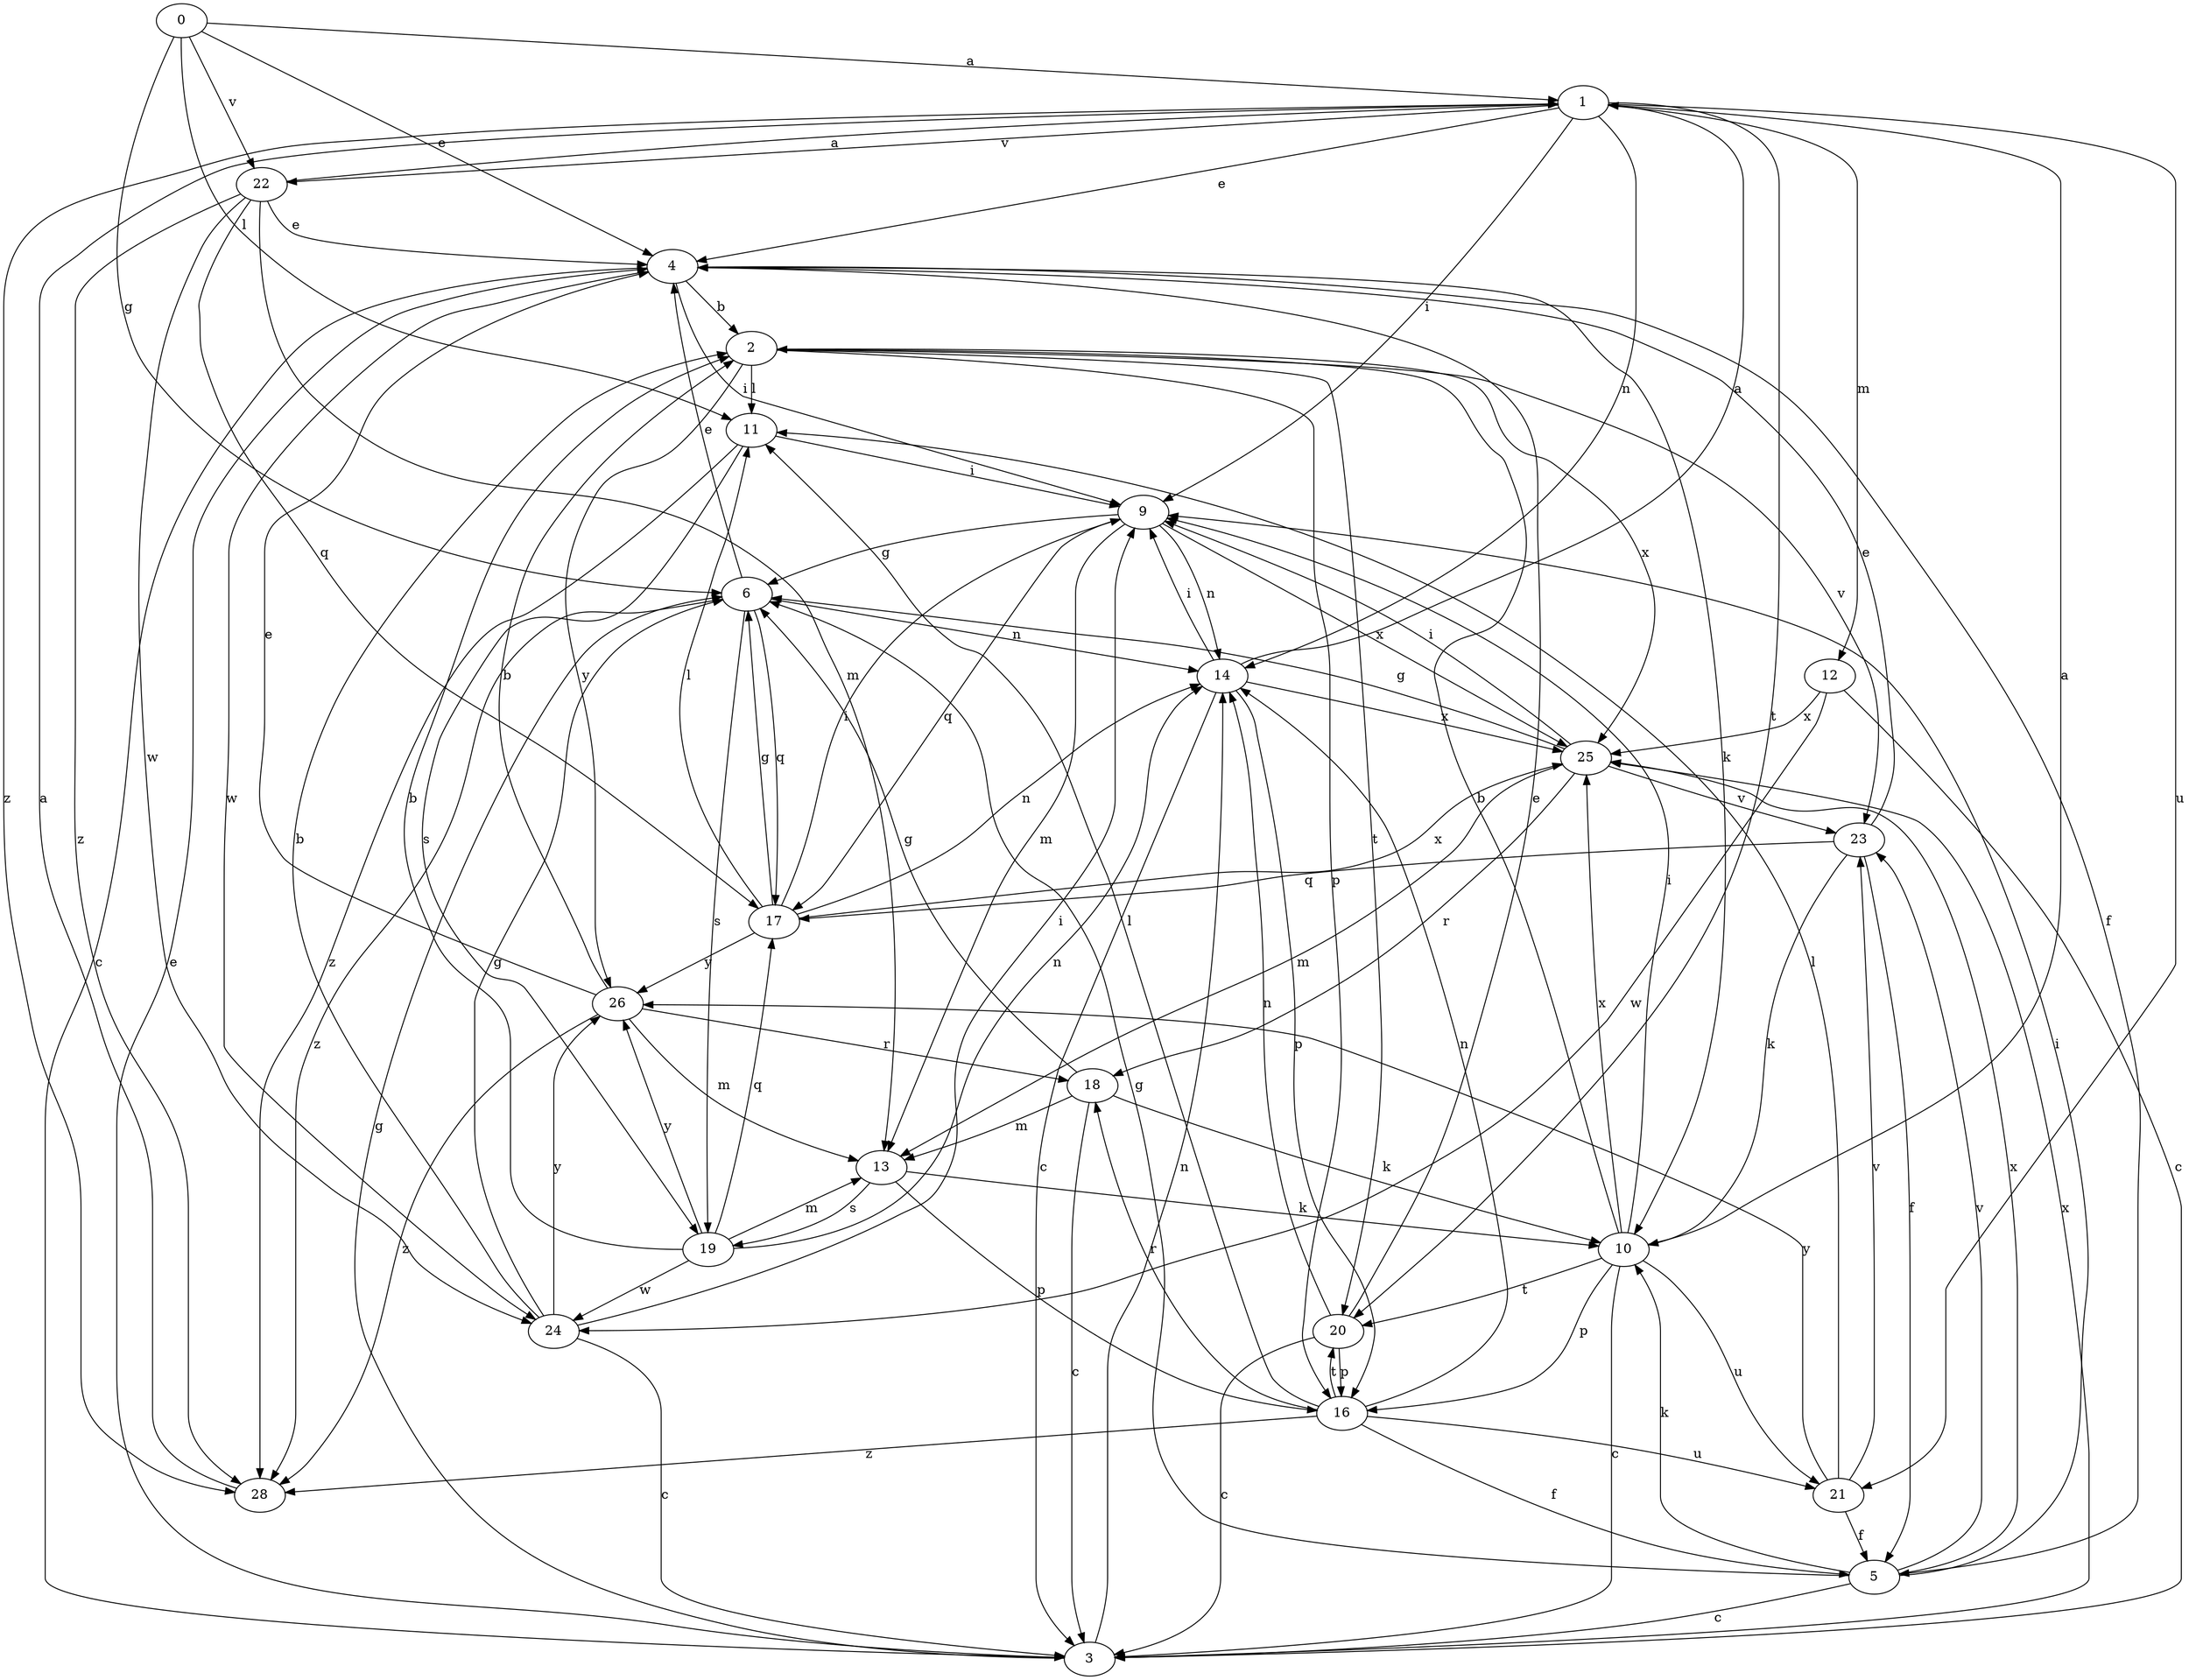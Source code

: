 strict digraph  {
0;
1;
2;
3;
4;
5;
6;
9;
10;
11;
12;
13;
14;
16;
17;
18;
19;
20;
21;
22;
23;
24;
25;
26;
28;
0 -> 1  [label=a];
0 -> 4  [label=e];
0 -> 6  [label=g];
0 -> 11  [label=l];
0 -> 22  [label=v];
1 -> 4  [label=e];
1 -> 9  [label=i];
1 -> 12  [label=m];
1 -> 14  [label=n];
1 -> 20  [label=t];
1 -> 21  [label=u];
1 -> 22  [label=v];
1 -> 28  [label=z];
2 -> 11  [label=l];
2 -> 16  [label=p];
2 -> 20  [label=t];
2 -> 23  [label=v];
2 -> 25  [label=x];
2 -> 26  [label=y];
3 -> 4  [label=e];
3 -> 6  [label=g];
3 -> 14  [label=n];
3 -> 25  [label=x];
4 -> 2  [label=b];
4 -> 3  [label=c];
4 -> 5  [label=f];
4 -> 9  [label=i];
4 -> 10  [label=k];
4 -> 24  [label=w];
5 -> 3  [label=c];
5 -> 6  [label=g];
5 -> 9  [label=i];
5 -> 10  [label=k];
5 -> 23  [label=v];
5 -> 25  [label=x];
6 -> 4  [label=e];
6 -> 14  [label=n];
6 -> 17  [label=q];
6 -> 19  [label=s];
6 -> 28  [label=z];
9 -> 6  [label=g];
9 -> 13  [label=m];
9 -> 14  [label=n];
9 -> 17  [label=q];
9 -> 25  [label=x];
10 -> 1  [label=a];
10 -> 2  [label=b];
10 -> 3  [label=c];
10 -> 9  [label=i];
10 -> 16  [label=p];
10 -> 20  [label=t];
10 -> 21  [label=u];
10 -> 25  [label=x];
11 -> 9  [label=i];
11 -> 19  [label=s];
11 -> 28  [label=z];
12 -> 3  [label=c];
12 -> 24  [label=w];
12 -> 25  [label=x];
13 -> 10  [label=k];
13 -> 16  [label=p];
13 -> 19  [label=s];
14 -> 1  [label=a];
14 -> 3  [label=c];
14 -> 9  [label=i];
14 -> 16  [label=p];
14 -> 25  [label=x];
16 -> 5  [label=f];
16 -> 11  [label=l];
16 -> 14  [label=n];
16 -> 18  [label=r];
16 -> 20  [label=t];
16 -> 21  [label=u];
16 -> 28  [label=z];
17 -> 6  [label=g];
17 -> 9  [label=i];
17 -> 11  [label=l];
17 -> 14  [label=n];
17 -> 25  [label=x];
17 -> 26  [label=y];
18 -> 3  [label=c];
18 -> 6  [label=g];
18 -> 10  [label=k];
18 -> 13  [label=m];
19 -> 2  [label=b];
19 -> 13  [label=m];
19 -> 14  [label=n];
19 -> 17  [label=q];
19 -> 24  [label=w];
19 -> 26  [label=y];
20 -> 3  [label=c];
20 -> 4  [label=e];
20 -> 14  [label=n];
20 -> 16  [label=p];
21 -> 5  [label=f];
21 -> 11  [label=l];
21 -> 23  [label=v];
21 -> 26  [label=y];
22 -> 1  [label=a];
22 -> 4  [label=e];
22 -> 13  [label=m];
22 -> 17  [label=q];
22 -> 24  [label=w];
22 -> 28  [label=z];
23 -> 4  [label=e];
23 -> 5  [label=f];
23 -> 10  [label=k];
23 -> 17  [label=q];
24 -> 2  [label=b];
24 -> 3  [label=c];
24 -> 6  [label=g];
24 -> 9  [label=i];
24 -> 26  [label=y];
25 -> 6  [label=g];
25 -> 9  [label=i];
25 -> 13  [label=m];
25 -> 18  [label=r];
25 -> 23  [label=v];
26 -> 2  [label=b];
26 -> 4  [label=e];
26 -> 13  [label=m];
26 -> 18  [label=r];
26 -> 28  [label=z];
28 -> 1  [label=a];
}
